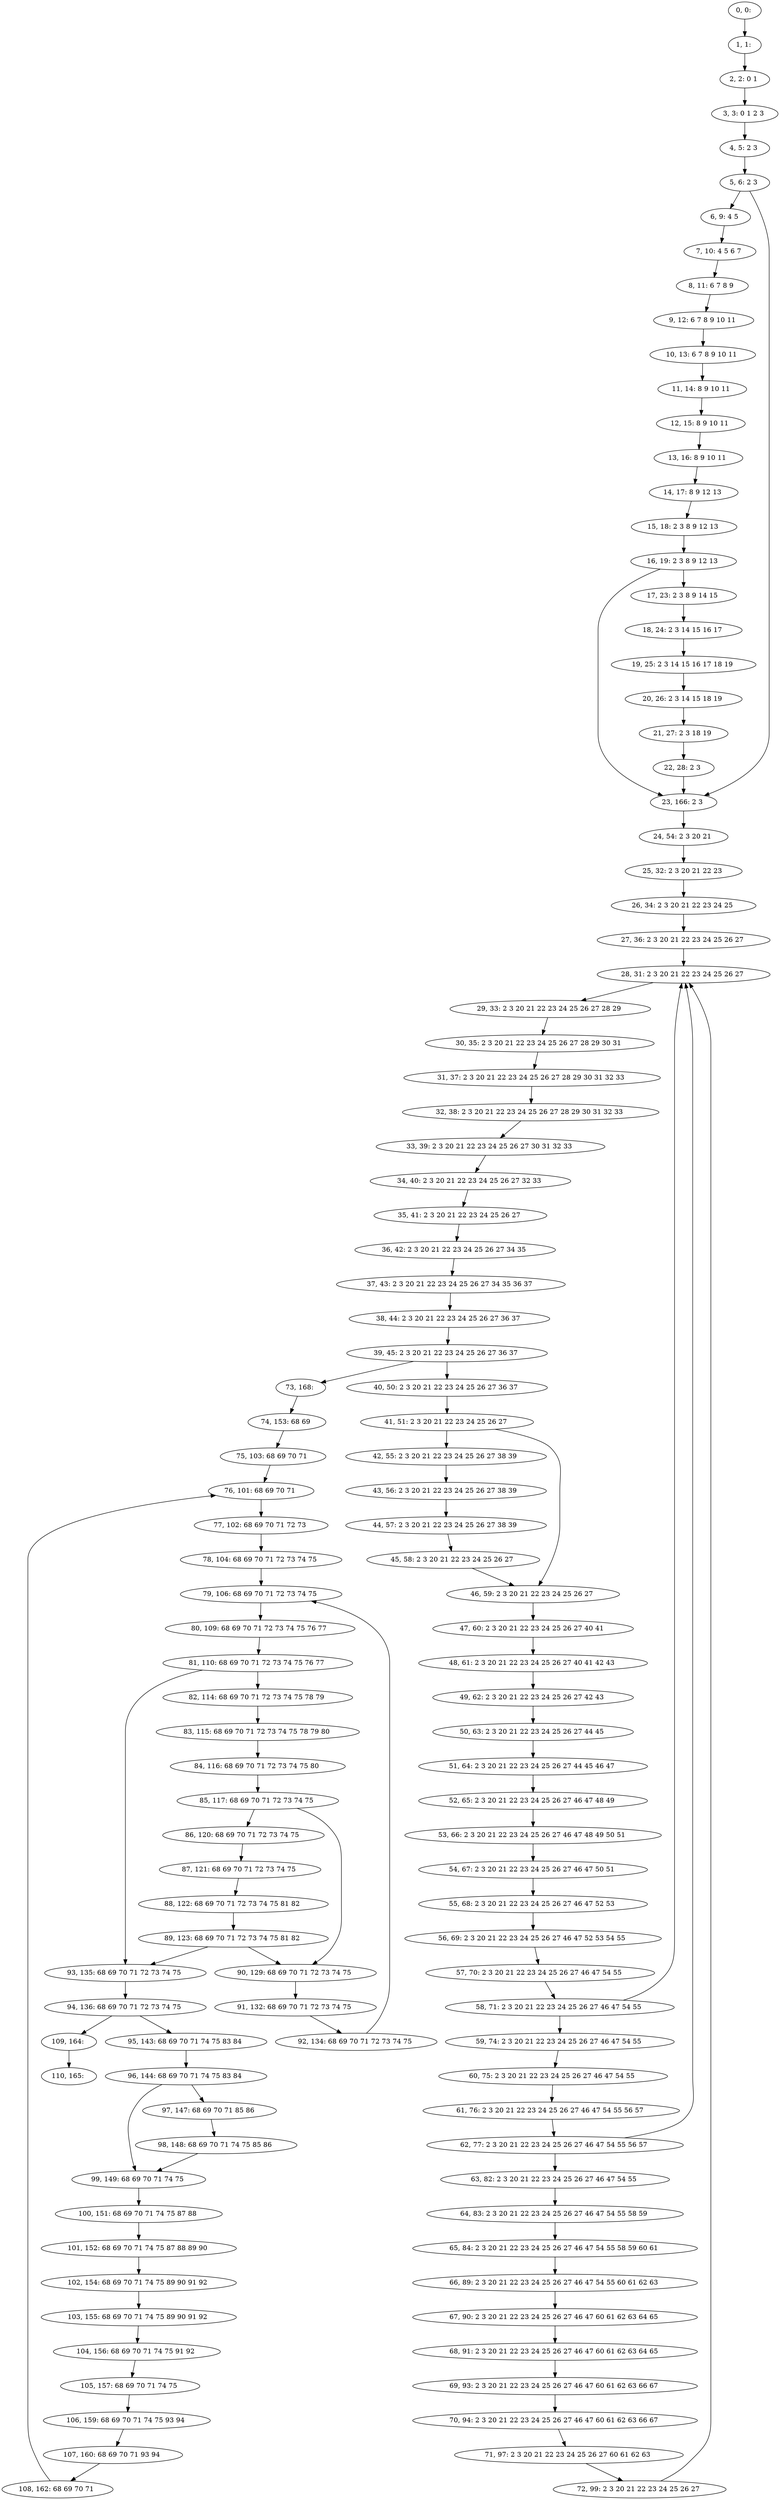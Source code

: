 digraph G {
0[label="0, 0: "];
1[label="1, 1: "];
2[label="2, 2: 0 1 "];
3[label="3, 3: 0 1 2 3 "];
4[label="4, 5: 2 3 "];
5[label="5, 6: 2 3 "];
6[label="6, 9: 4 5 "];
7[label="7, 10: 4 5 6 7 "];
8[label="8, 11: 6 7 8 9 "];
9[label="9, 12: 6 7 8 9 10 11 "];
10[label="10, 13: 6 7 8 9 10 11 "];
11[label="11, 14: 8 9 10 11 "];
12[label="12, 15: 8 9 10 11 "];
13[label="13, 16: 8 9 10 11 "];
14[label="14, 17: 8 9 12 13 "];
15[label="15, 18: 2 3 8 9 12 13 "];
16[label="16, 19: 2 3 8 9 12 13 "];
17[label="17, 23: 2 3 8 9 14 15 "];
18[label="18, 24: 2 3 14 15 16 17 "];
19[label="19, 25: 2 3 14 15 16 17 18 19 "];
20[label="20, 26: 2 3 14 15 18 19 "];
21[label="21, 27: 2 3 18 19 "];
22[label="22, 28: 2 3 "];
23[label="23, 166: 2 3 "];
24[label="24, 54: 2 3 20 21 "];
25[label="25, 32: 2 3 20 21 22 23 "];
26[label="26, 34: 2 3 20 21 22 23 24 25 "];
27[label="27, 36: 2 3 20 21 22 23 24 25 26 27 "];
28[label="28, 31: 2 3 20 21 22 23 24 25 26 27 "];
29[label="29, 33: 2 3 20 21 22 23 24 25 26 27 28 29 "];
30[label="30, 35: 2 3 20 21 22 23 24 25 26 27 28 29 30 31 "];
31[label="31, 37: 2 3 20 21 22 23 24 25 26 27 28 29 30 31 32 33 "];
32[label="32, 38: 2 3 20 21 22 23 24 25 26 27 28 29 30 31 32 33 "];
33[label="33, 39: 2 3 20 21 22 23 24 25 26 27 30 31 32 33 "];
34[label="34, 40: 2 3 20 21 22 23 24 25 26 27 32 33 "];
35[label="35, 41: 2 3 20 21 22 23 24 25 26 27 "];
36[label="36, 42: 2 3 20 21 22 23 24 25 26 27 34 35 "];
37[label="37, 43: 2 3 20 21 22 23 24 25 26 27 34 35 36 37 "];
38[label="38, 44: 2 3 20 21 22 23 24 25 26 27 36 37 "];
39[label="39, 45: 2 3 20 21 22 23 24 25 26 27 36 37 "];
40[label="40, 50: 2 3 20 21 22 23 24 25 26 27 36 37 "];
41[label="41, 51: 2 3 20 21 22 23 24 25 26 27 "];
42[label="42, 55: 2 3 20 21 22 23 24 25 26 27 38 39 "];
43[label="43, 56: 2 3 20 21 22 23 24 25 26 27 38 39 "];
44[label="44, 57: 2 3 20 21 22 23 24 25 26 27 38 39 "];
45[label="45, 58: 2 3 20 21 22 23 24 25 26 27 "];
46[label="46, 59: 2 3 20 21 22 23 24 25 26 27 "];
47[label="47, 60: 2 3 20 21 22 23 24 25 26 27 40 41 "];
48[label="48, 61: 2 3 20 21 22 23 24 25 26 27 40 41 42 43 "];
49[label="49, 62: 2 3 20 21 22 23 24 25 26 27 42 43 "];
50[label="50, 63: 2 3 20 21 22 23 24 25 26 27 44 45 "];
51[label="51, 64: 2 3 20 21 22 23 24 25 26 27 44 45 46 47 "];
52[label="52, 65: 2 3 20 21 22 23 24 25 26 27 46 47 48 49 "];
53[label="53, 66: 2 3 20 21 22 23 24 25 26 27 46 47 48 49 50 51 "];
54[label="54, 67: 2 3 20 21 22 23 24 25 26 27 46 47 50 51 "];
55[label="55, 68: 2 3 20 21 22 23 24 25 26 27 46 47 52 53 "];
56[label="56, 69: 2 3 20 21 22 23 24 25 26 27 46 47 52 53 54 55 "];
57[label="57, 70: 2 3 20 21 22 23 24 25 26 27 46 47 54 55 "];
58[label="58, 71: 2 3 20 21 22 23 24 25 26 27 46 47 54 55 "];
59[label="59, 74: 2 3 20 21 22 23 24 25 26 27 46 47 54 55 "];
60[label="60, 75: 2 3 20 21 22 23 24 25 26 27 46 47 54 55 "];
61[label="61, 76: 2 3 20 21 22 23 24 25 26 27 46 47 54 55 56 57 "];
62[label="62, 77: 2 3 20 21 22 23 24 25 26 27 46 47 54 55 56 57 "];
63[label="63, 82: 2 3 20 21 22 23 24 25 26 27 46 47 54 55 "];
64[label="64, 83: 2 3 20 21 22 23 24 25 26 27 46 47 54 55 58 59 "];
65[label="65, 84: 2 3 20 21 22 23 24 25 26 27 46 47 54 55 58 59 60 61 "];
66[label="66, 89: 2 3 20 21 22 23 24 25 26 27 46 47 54 55 60 61 62 63 "];
67[label="67, 90: 2 3 20 21 22 23 24 25 26 27 46 47 60 61 62 63 64 65 "];
68[label="68, 91: 2 3 20 21 22 23 24 25 26 27 46 47 60 61 62 63 64 65 "];
69[label="69, 93: 2 3 20 21 22 23 24 25 26 27 46 47 60 61 62 63 66 67 "];
70[label="70, 94: 2 3 20 21 22 23 24 25 26 27 46 47 60 61 62 63 66 67 "];
71[label="71, 97: 2 3 20 21 22 23 24 25 26 27 60 61 62 63 "];
72[label="72, 99: 2 3 20 21 22 23 24 25 26 27 "];
73[label="73, 168: "];
74[label="74, 153: 68 69 "];
75[label="75, 103: 68 69 70 71 "];
76[label="76, 101: 68 69 70 71 "];
77[label="77, 102: 68 69 70 71 72 73 "];
78[label="78, 104: 68 69 70 71 72 73 74 75 "];
79[label="79, 106: 68 69 70 71 72 73 74 75 "];
80[label="80, 109: 68 69 70 71 72 73 74 75 76 77 "];
81[label="81, 110: 68 69 70 71 72 73 74 75 76 77 "];
82[label="82, 114: 68 69 70 71 72 73 74 75 78 79 "];
83[label="83, 115: 68 69 70 71 72 73 74 75 78 79 80 "];
84[label="84, 116: 68 69 70 71 72 73 74 75 80 "];
85[label="85, 117: 68 69 70 71 72 73 74 75 "];
86[label="86, 120: 68 69 70 71 72 73 74 75 "];
87[label="87, 121: 68 69 70 71 72 73 74 75 "];
88[label="88, 122: 68 69 70 71 72 73 74 75 81 82 "];
89[label="89, 123: 68 69 70 71 72 73 74 75 81 82 "];
90[label="90, 129: 68 69 70 71 72 73 74 75 "];
91[label="91, 132: 68 69 70 71 72 73 74 75 "];
92[label="92, 134: 68 69 70 71 72 73 74 75 "];
93[label="93, 135: 68 69 70 71 72 73 74 75 "];
94[label="94, 136: 68 69 70 71 72 73 74 75 "];
95[label="95, 143: 68 69 70 71 74 75 83 84 "];
96[label="96, 144: 68 69 70 71 74 75 83 84 "];
97[label="97, 147: 68 69 70 71 85 86 "];
98[label="98, 148: 68 69 70 71 74 75 85 86 "];
99[label="99, 149: 68 69 70 71 74 75 "];
100[label="100, 151: 68 69 70 71 74 75 87 88 "];
101[label="101, 152: 68 69 70 71 74 75 87 88 89 90 "];
102[label="102, 154: 68 69 70 71 74 75 89 90 91 92 "];
103[label="103, 155: 68 69 70 71 74 75 89 90 91 92 "];
104[label="104, 156: 68 69 70 71 74 75 91 92 "];
105[label="105, 157: 68 69 70 71 74 75 "];
106[label="106, 159: 68 69 70 71 74 75 93 94 "];
107[label="107, 160: 68 69 70 71 93 94 "];
108[label="108, 162: 68 69 70 71 "];
109[label="109, 164: "];
110[label="110, 165: "];
0->1 ;
1->2 ;
2->3 ;
3->4 ;
4->5 ;
5->6 ;
5->23 ;
6->7 ;
7->8 ;
8->9 ;
9->10 ;
10->11 ;
11->12 ;
12->13 ;
13->14 ;
14->15 ;
15->16 ;
16->17 ;
16->23 ;
17->18 ;
18->19 ;
19->20 ;
20->21 ;
21->22 ;
22->23 ;
23->24 ;
24->25 ;
25->26 ;
26->27 ;
27->28 ;
28->29 ;
29->30 ;
30->31 ;
31->32 ;
32->33 ;
33->34 ;
34->35 ;
35->36 ;
36->37 ;
37->38 ;
38->39 ;
39->40 ;
39->73 ;
40->41 ;
41->42 ;
41->46 ;
42->43 ;
43->44 ;
44->45 ;
45->46 ;
46->47 ;
47->48 ;
48->49 ;
49->50 ;
50->51 ;
51->52 ;
52->53 ;
53->54 ;
54->55 ;
55->56 ;
56->57 ;
57->58 ;
58->59 ;
58->28 ;
59->60 ;
60->61 ;
61->62 ;
62->63 ;
62->28 ;
63->64 ;
64->65 ;
65->66 ;
66->67 ;
67->68 ;
68->69 ;
69->70 ;
70->71 ;
71->72 ;
72->28 ;
73->74 ;
74->75 ;
75->76 ;
76->77 ;
77->78 ;
78->79 ;
79->80 ;
80->81 ;
81->82 ;
81->93 ;
82->83 ;
83->84 ;
84->85 ;
85->86 ;
85->90 ;
86->87 ;
87->88 ;
88->89 ;
89->90 ;
89->93 ;
90->91 ;
91->92 ;
92->79 ;
93->94 ;
94->95 ;
94->109 ;
95->96 ;
96->97 ;
96->99 ;
97->98 ;
98->99 ;
99->100 ;
100->101 ;
101->102 ;
102->103 ;
103->104 ;
104->105 ;
105->106 ;
106->107 ;
107->108 ;
108->76 ;
109->110 ;
}

